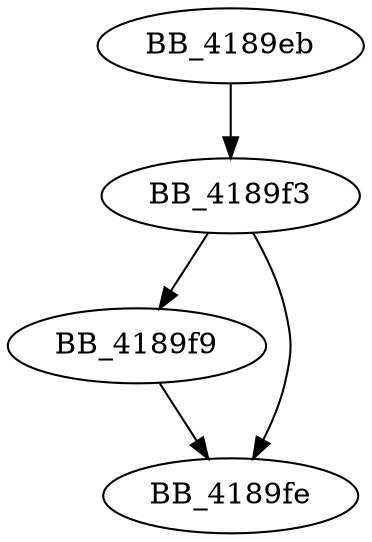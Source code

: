 DiGraph __fpmath{
BB_4189eb->BB_4189f3
BB_4189f3->BB_4189f9
BB_4189f3->BB_4189fe
BB_4189f9->BB_4189fe
}
